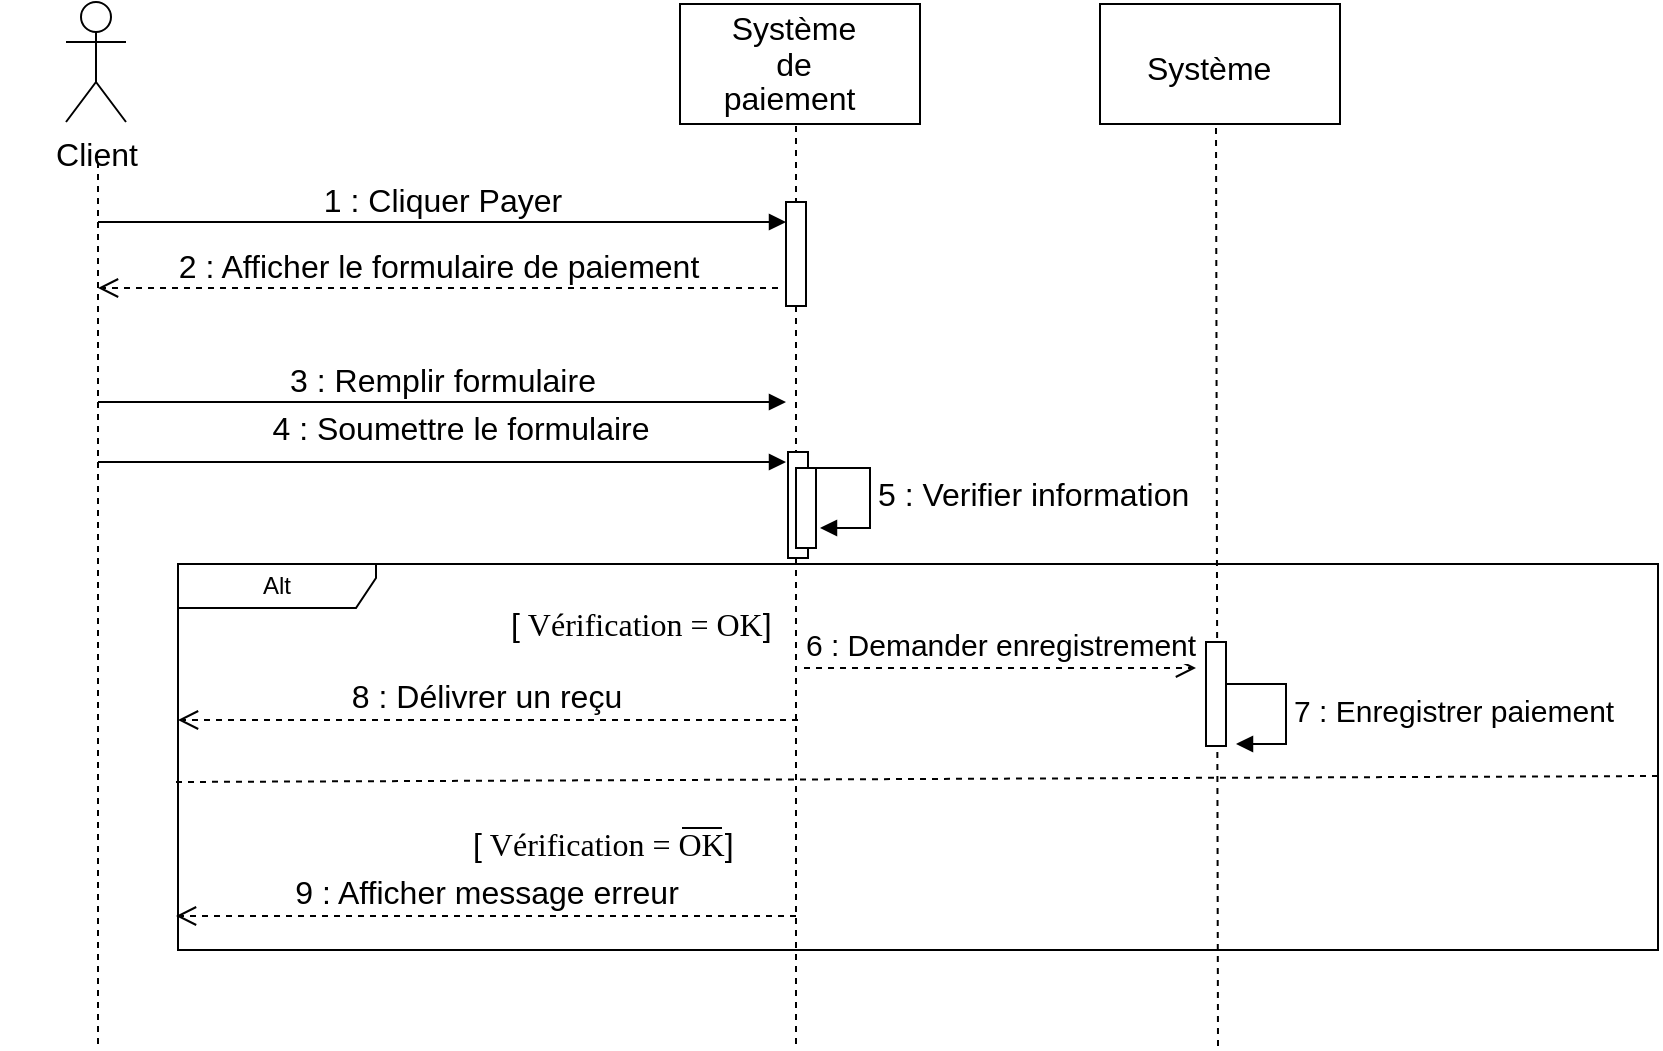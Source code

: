 <mxfile version="26.2.2">
  <diagram name="Page-1" id="jIGw76mrGdGd-cAGwO3A">
    <mxGraphModel dx="2041" dy="1871" grid="1" gridSize="10" guides="1" tooltips="1" connect="1" arrows="1" fold="1" page="1" pageScale="1" pageWidth="850" pageHeight="1100" math="0" shadow="0">
      <root>
        <mxCell id="0" />
        <mxCell id="1" parent="0" />
        <mxCell id="rK29gF-hVPczX3JdKgTe-1" value="&lt;font style=&quot;font-size: 16px;&quot;&gt;Client&lt;/font&gt;" style="shape=umlActor;verticalLabelPosition=bottom;verticalAlign=top;html=1;outlineConnect=0;" parent="1" vertex="1">
          <mxGeometry x="24" y="-1081" width="30" height="60" as="geometry" />
        </mxCell>
        <mxCell id="rK29gF-hVPczX3JdKgTe-2" value="" style="endArrow=none;dashed=1;html=1;rounded=0;" parent="1" edge="1">
          <mxGeometry width="50" height="50" relative="1" as="geometry">
            <mxPoint x="40" y="-560" as="sourcePoint" />
            <mxPoint x="40" y="-1000" as="targetPoint" />
          </mxGeometry>
        </mxCell>
        <mxCell id="rK29gF-hVPczX3JdKgTe-3" value="" style="rounded=0;whiteSpace=wrap;html=1;" parent="1" vertex="1">
          <mxGeometry x="331" y="-1080" width="120" height="60" as="geometry" />
        </mxCell>
        <mxCell id="rK29gF-hVPczX3JdKgTe-4" value="&lt;span style=&quot;font-size:12.0pt;line-height:107%;&lt;br/&gt;font-family:&amp;quot;Times New Roman&amp;quot;,serif;mso-fareast-font-family:Calibri;mso-fareast-theme-font:&lt;br/&gt;minor-latin;mso-ansi-language:FR;mso-fareast-language:EN-US;mso-bidi-language:&lt;br/&gt;AR-SA&quot;&gt;Système de paiement&amp;nbsp;&lt;/span&gt;" style="text;html=1;align=center;verticalAlign=middle;whiteSpace=wrap;rounded=0;" parent="1" vertex="1">
          <mxGeometry x="358" y="-1065" width="60" height="30" as="geometry" />
        </mxCell>
        <mxCell id="rK29gF-hVPczX3JdKgTe-5" value="" style="endArrow=none;dashed=1;html=1;rounded=0;" parent="1" edge="1">
          <mxGeometry width="50" height="50" relative="1" as="geometry">
            <mxPoint x="389" y="-560" as="sourcePoint" />
            <mxPoint x="389" y="-1021" as="targetPoint" />
          </mxGeometry>
        </mxCell>
        <mxCell id="rK29gF-hVPczX3JdKgTe-6" value="" style="html=1;points=[[0,0,0,0,5],[0,1,0,0,-5],[1,0,0,0,5],[1,1,0,0,-5]];perimeter=orthogonalPerimeter;outlineConnect=0;targetShapes=umlLifeline;portConstraint=eastwest;newEdgeStyle={&quot;curved&quot;:0,&quot;rounded&quot;:0};" parent="1" vertex="1">
          <mxGeometry x="384" y="-981" width="10" height="52" as="geometry" />
        </mxCell>
        <mxCell id="rK29gF-hVPczX3JdKgTe-7" value="&lt;span style=&quot;line-height: 107%;&quot;&gt;&lt;font style=&quot;font-size: 16px;&quot;&gt;1 : Cliquer Payer&lt;/font&gt;&lt;/span&gt;" style="html=1;verticalAlign=bottom;endArrow=block;curved=0;rounded=0;" parent="1" edge="1">
          <mxGeometry width="80" relative="1" as="geometry">
            <mxPoint x="40" y="-971" as="sourcePoint" />
            <mxPoint x="384" y="-971" as="targetPoint" />
          </mxGeometry>
        </mxCell>
        <mxCell id="rK29gF-hVPczX3JdKgTe-8" value="&lt;span style=&quot;line-height: 107%;&quot;&gt;&lt;font style=&quot;font-size: 16px;&quot;&gt;2 : Afficher le formulaire de paiement&lt;/font&gt;&lt;/span&gt;" style="html=1;verticalAlign=bottom;endArrow=open;dashed=1;endSize=8;curved=0;rounded=0;" parent="1" edge="1">
          <mxGeometry x="0.004" relative="1" as="geometry">
            <mxPoint x="380" y="-938" as="sourcePoint" />
            <mxPoint x="40" y="-938" as="targetPoint" />
            <mxPoint as="offset" />
          </mxGeometry>
        </mxCell>
        <mxCell id="rK29gF-hVPczX3JdKgTe-9" value="Alt" style="shape=umlFrame;whiteSpace=wrap;html=1;pointerEvents=0;width=99;height=22;" parent="1" vertex="1">
          <mxGeometry x="80" y="-800" width="740" height="193" as="geometry" />
        </mxCell>
        <mxCell id="rK29gF-hVPczX3JdKgTe-12" value="&lt;span style=&quot;line-height: 107%;&quot;&gt;&lt;font style=&quot;font-size: 16px;&quot;&gt;4 : Soumettre le formulaire&lt;/font&gt;&lt;/span&gt;" style="html=1;verticalAlign=bottom;endArrow=block;curved=0;rounded=0;" parent="1" edge="1">
          <mxGeometry x="0.052" y="6" width="80" relative="1" as="geometry">
            <mxPoint x="40" y="-851" as="sourcePoint" />
            <mxPoint x="384" y="-851" as="targetPoint" />
            <mxPoint as="offset" />
          </mxGeometry>
        </mxCell>
        <mxCell id="rK29gF-hVPczX3JdKgTe-20" value="" style="html=1;points=[[0,0,0,0,5],[0,1,0,0,-5],[1,0,0,0,5],[1,1,0,0,-5]];perimeter=orthogonalPerimeter;outlineConnect=0;targetShapes=umlLifeline;portConstraint=eastwest;newEdgeStyle={&quot;curved&quot;:0,&quot;rounded&quot;:0};" parent="1" vertex="1">
          <mxGeometry x="385" y="-856" width="10" height="53" as="geometry" />
        </mxCell>
        <mxCell id="rK29gF-hVPczX3JdKgTe-21" value="" style="html=1;points=[[0,0,0,0,5],[0,1,0,0,-5],[1,0,0,0,5],[1,1,0,0,-5]];perimeter=orthogonalPerimeter;outlineConnect=0;targetShapes=umlLifeline;portConstraint=eastwest;newEdgeStyle={&quot;curved&quot;:0,&quot;rounded&quot;:0};" parent="1" vertex="1">
          <mxGeometry x="389" y="-848" width="10" height="40" as="geometry" />
        </mxCell>
        <mxCell id="rK29gF-hVPczX3JdKgTe-22" value="&lt;font style=&quot;font-size: 16px;&quot;&gt;5 : Verifier information&lt;/font&gt;" style="html=1;align=left;spacingLeft=2;endArrow=block;rounded=0;edgeStyle=orthogonalEdgeStyle;curved=0;rounded=0;" parent="1" edge="1">
          <mxGeometry relative="1" as="geometry">
            <mxPoint x="396" y="-848" as="sourcePoint" />
            <Array as="points">
              <mxPoint x="426" y="-818" />
            </Array>
            <mxPoint x="401" y="-818" as="targetPoint" />
          </mxGeometry>
        </mxCell>
        <mxCell id="rK29gF-hVPczX3JdKgTe-27" value="&lt;span style=&quot;line-height: 107%;&quot;&gt;&lt;font style=&quot;font-size: 16px;&quot;&gt;3 : Remplir formulaire&lt;/font&gt;&lt;/span&gt;" style="html=1;verticalAlign=bottom;endArrow=block;curved=0;rounded=0;" parent="1" edge="1">
          <mxGeometry x="-0.003" width="80" relative="1" as="geometry">
            <mxPoint x="40" y="-881" as="sourcePoint" />
            <mxPoint x="384" y="-881" as="targetPoint" />
            <mxPoint as="offset" />
          </mxGeometry>
        </mxCell>
        <mxCell id="rK29gF-hVPczX3JdKgTe-28" value="" style="endArrow=none;dashed=1;html=1;rounded=0;" parent="1" edge="1">
          <mxGeometry width="50" height="50" relative="1" as="geometry">
            <mxPoint x="600" y="-559" as="sourcePoint" />
            <mxPoint x="599" y="-1021" as="targetPoint" />
          </mxGeometry>
        </mxCell>
        <mxCell id="rK29gF-hVPczX3JdKgTe-29" value="" style="rounded=0;whiteSpace=wrap;html=1;" parent="1" vertex="1">
          <mxGeometry x="541" y="-1080" width="120" height="60" as="geometry" />
        </mxCell>
        <mxCell id="rK29gF-hVPczX3JdKgTe-30" value="&lt;span style=&quot;font-size:12.0pt;line-height:107%;&lt;br/&gt;font-family:&amp;quot;Times New Roman&amp;quot;,serif;mso-fareast-font-family:Calibri;mso-fareast-theme-font:&lt;br/&gt;minor-latin;mso-ansi-language:FR;mso-fareast-language:EN-US;mso-bidi-language:&lt;br/&gt;AR-SA&quot;&gt;Système&amp;nbsp;&amp;nbsp;&lt;/span&gt;" style="text;html=1;align=center;verticalAlign=middle;whiteSpace=wrap;rounded=0;" parent="1" vertex="1">
          <mxGeometry x="570" y="-1063" width="60" height="30" as="geometry" />
        </mxCell>
        <mxCell id="rK29gF-hVPczX3JdKgTe-33" value="" style="endArrow=none;dashed=1;html=1;rounded=0;" parent="1" edge="1">
          <mxGeometry width="50" height="50" relative="1" as="geometry">
            <mxPoint x="79" y="-691" as="sourcePoint" />
            <mxPoint x="820" y="-694" as="targetPoint" />
          </mxGeometry>
        </mxCell>
        <mxCell id="rK29gF-hVPczX3JdKgTe-34" value="&lt;font style=&quot;font-size: 16px;&quot;&gt;&amp;nbsp; &amp;nbsp; &amp;nbsp; &amp;nbsp; &amp;nbsp; &amp;nbsp; &amp;nbsp; &amp;nbsp; &amp;nbsp; &amp;nbsp; &amp;nbsp; &amp;nbsp; &amp;nbsp; &amp;nbsp; &amp;nbsp; &amp;nbsp; &amp;nbsp; &amp;nbsp; &amp;nbsp; &amp;nbsp; &amp;nbsp; &amp;nbsp; &amp;nbsp; &amp;nbsp; &amp;nbsp; [&lt;span style=&quot;text-align: justify; text-indent: 35.4pt; background-color: transparent; color: light-dark(rgb(0, 0, 0), rgb(255, 255, 255));&quot;&gt;&lt;span style=&quot;line-height: 150%; font-family: &amp;quot;Times New Roman&amp;quot;, serif;&quot;&gt;&amp;nbsp;&lt;/span&gt;&lt;/span&gt;&lt;span style=&quot;text-align: justify; text-indent: 35.4pt; background-color: transparent; color: light-dark(rgb(0, 0, 0), rgb(255, 255, 255));&quot;&gt;&lt;span style=&quot;line-height: 150%; font-family: &amp;quot;Times New Roman&amp;quot;, serif;&quot;&gt;Vérification = OK&lt;/span&gt;&lt;/span&gt;]&lt;/font&gt;" style="text;html=1;align=center;verticalAlign=middle;resizable=0;points=[];autosize=1;strokeColor=none;fillColor=none;" parent="1" vertex="1">
          <mxGeometry x="10" y="-790" width="380" height="40" as="geometry" />
        </mxCell>
        <mxCell id="rK29gF-hVPczX3JdKgTe-35" value="&lt;font style=&quot;font-size: 16px;&quot;&gt;&amp;nbsp; &amp;nbsp; &amp;nbsp; &amp;nbsp; &amp;nbsp; &amp;nbsp; &amp;nbsp; &amp;nbsp; &amp;nbsp; &amp;nbsp; &amp;nbsp; &amp;nbsp; &amp;nbsp; &amp;nbsp; &amp;nbsp; &amp;nbsp; &amp;nbsp; &amp;nbsp; &amp;nbsp; &amp;nbsp; &amp;nbsp; &amp;nbsp; &amp;nbsp; &amp;nbsp; &amp;nbsp; [&lt;span style=&quot;text-align: justify; text-indent: 35.4pt; background-color: transparent; color: light-dark(rgb(0, 0, 0), rgb(255, 255, 255));&quot;&gt;&lt;span style=&quot;line-height: 150%; font-family: &amp;quot;Times New Roman&amp;quot;, serif;&quot;&gt;&amp;nbsp;&lt;/span&gt;&lt;/span&gt;&lt;span style=&quot;text-align: justify; text-indent: 35.4pt; background-color: transparent; color: light-dark(rgb(0, 0, 0), rgb(255, 255, 255));&quot;&gt;&lt;span style=&quot;line-height: 150%; font-family: &amp;quot;Times New Roman&amp;quot;, serif;&quot;&gt;Vérification = OK&lt;/span&gt;&lt;/span&gt;]&lt;/font&gt;" style="text;html=1;align=center;verticalAlign=middle;resizable=0;points=[];autosize=1;strokeColor=none;fillColor=none;" parent="1" vertex="1">
          <mxGeometry x="-9" y="-680" width="380" height="40" as="geometry" />
        </mxCell>
        <mxCell id="rK29gF-hVPczX3JdKgTe-39" value="" style="endArrow=none;html=1;rounded=0;" parent="1" edge="1">
          <mxGeometry width="50" height="50" relative="1" as="geometry">
            <mxPoint x="332" y="-668" as="sourcePoint" />
            <mxPoint x="352" y="-668" as="targetPoint" />
          </mxGeometry>
        </mxCell>
        <mxCell id="rK29gF-hVPczX3JdKgTe-46" value="&lt;span style=&quot;font-size: 15px;&quot;&gt;7 : Enregistrer paiement&lt;/span&gt;" style="html=1;align=left;spacingLeft=2;endArrow=block;rounded=0;edgeStyle=orthogonalEdgeStyle;curved=0;rounded=0;" parent="1" edge="1">
          <mxGeometry relative="1" as="geometry">
            <mxPoint x="604" y="-740" as="sourcePoint" />
            <Array as="points">
              <mxPoint x="634" y="-710" />
            </Array>
            <mxPoint x="609" y="-710" as="targetPoint" />
          </mxGeometry>
        </mxCell>
        <mxCell id="rK29gF-hVPczX3JdKgTe-47" value="" style="html=1;points=[[0,0,0,0,5],[0,1,0,0,-5],[1,0,0,0,5],[1,1,0,0,-5]];perimeter=orthogonalPerimeter;outlineConnect=0;targetShapes=umlLifeline;portConstraint=eastwest;newEdgeStyle={&quot;curved&quot;:0,&quot;rounded&quot;:0};" parent="1" vertex="1">
          <mxGeometry x="594" y="-761" width="10" height="52" as="geometry" />
        </mxCell>
        <mxCell id="rK29gF-hVPczX3JdKgTe-48" value="&lt;font style=&quot;font-size: 15px;&quot;&gt;6 : Demander enregistrement&lt;/font&gt;" style="html=1;verticalAlign=bottom;endArrow=open;dashed=1;endSize=8;curved=0;rounded=0;" parent="1" edge="1">
          <mxGeometry relative="1" as="geometry">
            <mxPoint x="393" y="-748" as="sourcePoint" />
            <mxPoint x="589" y="-748" as="targetPoint" />
          </mxGeometry>
        </mxCell>
        <mxCell id="gMiPVDIZjXlofbx4zJsf-2" value="&lt;span style=&quot;font-size: 16px;&quot;&gt;8 :&amp;nbsp;&lt;/span&gt;&lt;span style=&quot;font-size:12.0pt;line-height:107%;&lt;br/&gt;font-family:&amp;quot;Times New Roman&amp;quot;,serif;mso-fareast-font-family:Calibri;mso-fareast-theme-font:&lt;br/&gt;minor-latin;mso-ansi-language:FR;mso-fareast-language:EN-US;mso-bidi-language:&lt;br/&gt;AR-SA&quot;&gt;Délivrer un reçu&lt;/span&gt;" style="html=1;verticalAlign=bottom;endArrow=open;dashed=1;endSize=8;curved=0;rounded=0;" edge="1" parent="1">
          <mxGeometry x="0.005" relative="1" as="geometry">
            <mxPoint x="390" y="-722" as="sourcePoint" />
            <mxPoint x="80" y="-722" as="targetPoint" />
            <mxPoint as="offset" />
          </mxGeometry>
        </mxCell>
        <mxCell id="gMiPVDIZjXlofbx4zJsf-3" value="&lt;span style=&quot;font-size: 16px;&quot;&gt;9 : Afficher message erreur&lt;/span&gt;" style="html=1;verticalAlign=bottom;endArrow=open;dashed=1;endSize=8;curved=0;rounded=0;" edge="1" parent="1">
          <mxGeometry x="0.004" relative="1" as="geometry">
            <mxPoint x="389" y="-624" as="sourcePoint" />
            <mxPoint x="79" y="-624" as="targetPoint" />
            <mxPoint as="offset" />
          </mxGeometry>
        </mxCell>
      </root>
    </mxGraphModel>
  </diagram>
</mxfile>
